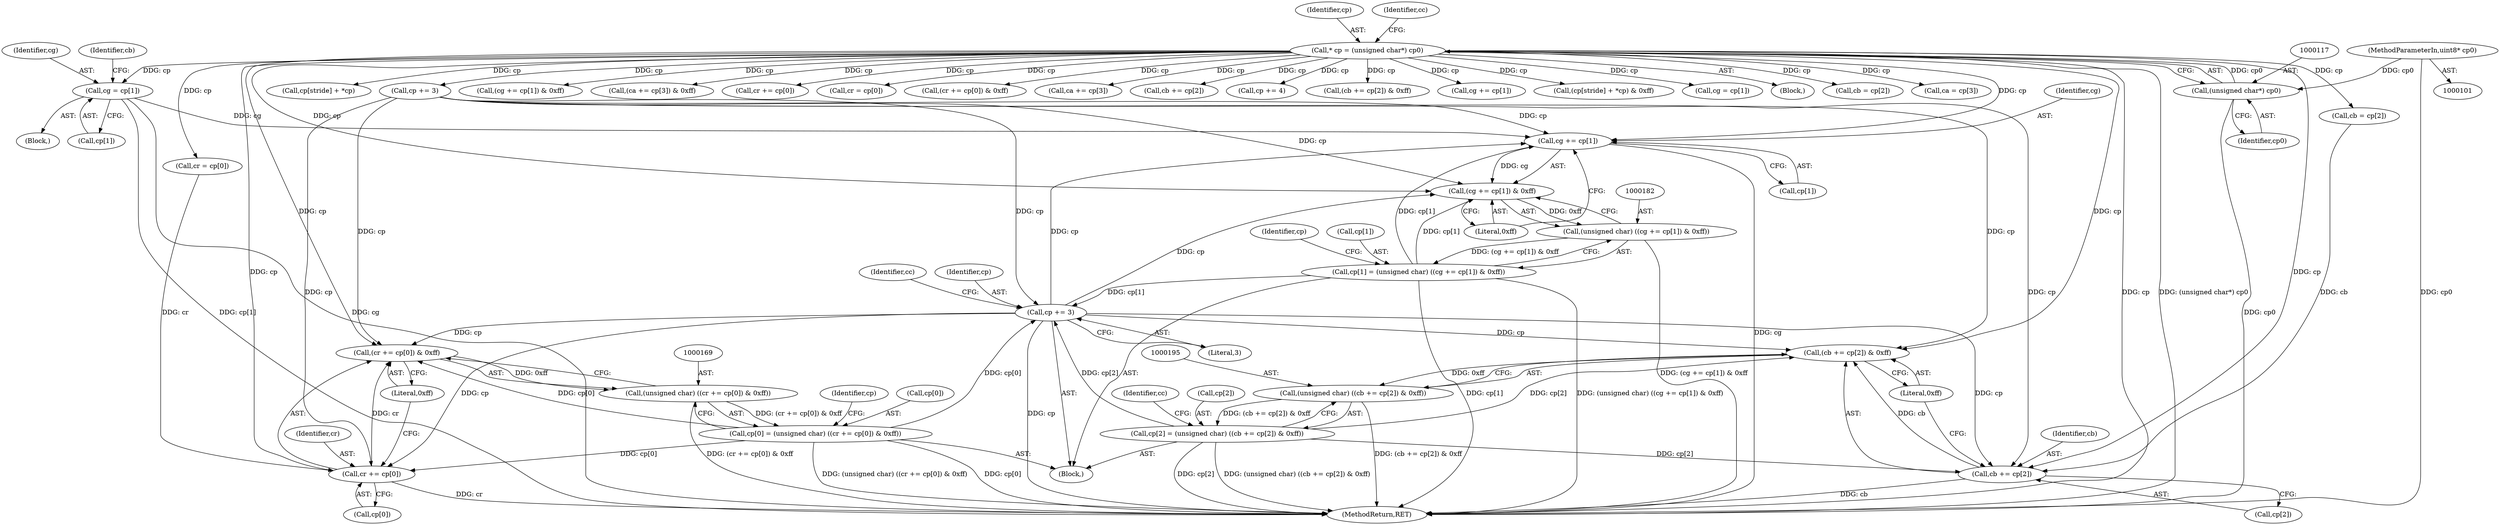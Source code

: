 digraph "0_libtiff_3ca657a8793dd011bf869695d72ad31c779c3cc1_7@array" {
"1000142" [label="(Call,cg = cp[1])"];
"1000114" [label="(Call,* cp = (unsigned char*) cp0)"];
"1000116" [label="(Call,(unsigned char*) cp0)"];
"1000103" [label="(MethodParameterIn,uint8* cp0)"];
"1000184" [label="(Call,cg += cp[1])"];
"1000183" [label="(Call,(cg += cp[1]) & 0xff)"];
"1000181" [label="(Call,(unsigned char) ((cg += cp[1]) & 0xff))"];
"1000177" [label="(Call,cp[1] = (unsigned char) ((cg += cp[1]) & 0xff))"];
"1000206" [label="(Call,cp += 3)"];
"1000170" [label="(Call,(cr += cp[0]) & 0xff)"];
"1000168" [label="(Call,(unsigned char) ((cr += cp[0]) & 0xff))"];
"1000164" [label="(Call,cp[0] = (unsigned char) ((cr += cp[0]) & 0xff))"];
"1000171" [label="(Call,cr += cp[0])"];
"1000196" [label="(Call,(cb += cp[2]) & 0xff)"];
"1000194" [label="(Call,(unsigned char) ((cb += cp[2]) & 0xff))"];
"1000190" [label="(Call,cp[2] = (unsigned char) ((cb += cp[2]) & 0xff))"];
"1000197" [label="(Call,cb += cp[2])"];
"1000185" [label="(Identifier,cg)"];
"1000324" [label="(Call,cp[stride] + *cp)"];
"1000198" [label="(Identifier,cb)"];
"1000197" [label="(Call,cb += cp[2])"];
"1000269" [label="(Call,(cg += cp[1]) & 0xff)"];
"1000295" [label="(Call,(ca += cp[3]) & 0xff)"];
"1000103" [label="(MethodParameterIn,uint8* cp0)"];
"1000116" [label="(Call,(unsigned char*) cp0)"];
"1000156" [label="(Call,cp += 3)"];
"1000163" [label="(Block,)"];
"1000202" [label="(Literal,0xff)"];
"1000191" [label="(Call,cp[2])"];
"1000161" [label="(Identifier,cc)"];
"1000115" [label="(Identifier,cp)"];
"1000142" [label="(Call,cg = cp[1])"];
"1000257" [label="(Call,cr += cp[0])"];
"1000122" [label="(Identifier,cc)"];
"1000177" [label="(Call,cp[1] = (unsigned char) ((cg += cp[1]) & 0xff))"];
"1000176" [label="(Literal,0xff)"];
"1000194" [label="(Call,(unsigned char) ((cb += cp[2]) & 0xff))"];
"1000199" [label="(Call,cp[2])"];
"1000179" [label="(Identifier,cp)"];
"1000189" [label="(Literal,0xff)"];
"1000204" [label="(Identifier,cc)"];
"1000148" [label="(Call,cb = cp[2])"];
"1000216" [label="(Call,cr = cp[0])"];
"1000136" [label="(Call,cr = cp[0])"];
"1000256" [label="(Call,(cr += cp[0]) & 0xff)"];
"1000192" [label="(Identifier,cp)"];
"1000170" [label="(Call,(cr += cp[0]) & 0xff)"];
"1000296" [label="(Call,ca += cp[3])"];
"1000165" [label="(Call,cp[0])"];
"1000168" [label="(Call,(unsigned char) ((cr += cp[0]) & 0xff))"];
"1000143" [label="(Identifier,cg)"];
"1000283" [label="(Call,cb += cp[2])"];
"1000242" [label="(Call,cp += 4)"];
"1000181" [label="(Call,(unsigned char) ((cg += cp[1]) & 0xff))"];
"1000134" [label="(Block,)"];
"1000196" [label="(Call,(cb += cp[2]) & 0xff)"];
"1000206" [label="(Call,cp += 3)"];
"1000282" [label="(Call,(cb += cp[2]) & 0xff)"];
"1000149" [label="(Identifier,cb)"];
"1000270" [label="(Call,cg += cp[1])"];
"1000323" [label="(Call,(cp[stride] + *cp) & 0xff)"];
"1000164" [label="(Call,cp[0] = (unsigned char) ((cr += cp[0]) & 0xff))"];
"1000184" [label="(Call,cg += cp[1])"];
"1000178" [label="(Call,cp[1])"];
"1000222" [label="(Call,cg = cp[1])"];
"1000190" [label="(Call,cp[2] = (unsigned char) ((cb += cp[2]) & 0xff))"];
"1000172" [label="(Identifier,cr)"];
"1000173" [label="(Call,cp[0])"];
"1000186" [label="(Call,cp[1])"];
"1000208" [label="(Literal,3)"];
"1000114" [label="(Call,* cp = (unsigned char*) cp0)"];
"1000337" [label="(MethodReturn,RET)"];
"1000183" [label="(Call,(cg += cp[1]) & 0xff)"];
"1000105" [label="(Block,)"];
"1000207" [label="(Identifier,cp)"];
"1000228" [label="(Call,cb = cp[2])"];
"1000118" [label="(Identifier,cp0)"];
"1000144" [label="(Call,cp[1])"];
"1000171" [label="(Call,cr += cp[0])"];
"1000234" [label="(Call,ca = cp[3])"];
"1000142" -> "1000134"  [label="AST: "];
"1000142" -> "1000144"  [label="CFG: "];
"1000143" -> "1000142"  [label="AST: "];
"1000144" -> "1000142"  [label="AST: "];
"1000149" -> "1000142"  [label="CFG: "];
"1000142" -> "1000337"  [label="DDG: cp[1]"];
"1000142" -> "1000337"  [label="DDG: cg"];
"1000114" -> "1000142"  [label="DDG: cp"];
"1000142" -> "1000184"  [label="DDG: cg"];
"1000114" -> "1000105"  [label="AST: "];
"1000114" -> "1000116"  [label="CFG: "];
"1000115" -> "1000114"  [label="AST: "];
"1000116" -> "1000114"  [label="AST: "];
"1000122" -> "1000114"  [label="CFG: "];
"1000114" -> "1000337"  [label="DDG: cp"];
"1000114" -> "1000337"  [label="DDG: (unsigned char*) cp0"];
"1000116" -> "1000114"  [label="DDG: cp0"];
"1000114" -> "1000136"  [label="DDG: cp"];
"1000114" -> "1000148"  [label="DDG: cp"];
"1000114" -> "1000156"  [label="DDG: cp"];
"1000114" -> "1000170"  [label="DDG: cp"];
"1000114" -> "1000171"  [label="DDG: cp"];
"1000114" -> "1000183"  [label="DDG: cp"];
"1000114" -> "1000184"  [label="DDG: cp"];
"1000114" -> "1000196"  [label="DDG: cp"];
"1000114" -> "1000197"  [label="DDG: cp"];
"1000114" -> "1000216"  [label="DDG: cp"];
"1000114" -> "1000222"  [label="DDG: cp"];
"1000114" -> "1000228"  [label="DDG: cp"];
"1000114" -> "1000234"  [label="DDG: cp"];
"1000114" -> "1000242"  [label="DDG: cp"];
"1000114" -> "1000256"  [label="DDG: cp"];
"1000114" -> "1000257"  [label="DDG: cp"];
"1000114" -> "1000269"  [label="DDG: cp"];
"1000114" -> "1000270"  [label="DDG: cp"];
"1000114" -> "1000282"  [label="DDG: cp"];
"1000114" -> "1000283"  [label="DDG: cp"];
"1000114" -> "1000295"  [label="DDG: cp"];
"1000114" -> "1000296"  [label="DDG: cp"];
"1000114" -> "1000323"  [label="DDG: cp"];
"1000114" -> "1000324"  [label="DDG: cp"];
"1000116" -> "1000118"  [label="CFG: "];
"1000117" -> "1000116"  [label="AST: "];
"1000118" -> "1000116"  [label="AST: "];
"1000116" -> "1000337"  [label="DDG: cp0"];
"1000103" -> "1000116"  [label="DDG: cp0"];
"1000103" -> "1000101"  [label="AST: "];
"1000103" -> "1000337"  [label="DDG: cp0"];
"1000184" -> "1000183"  [label="AST: "];
"1000184" -> "1000186"  [label="CFG: "];
"1000185" -> "1000184"  [label="AST: "];
"1000186" -> "1000184"  [label="AST: "];
"1000189" -> "1000184"  [label="CFG: "];
"1000184" -> "1000337"  [label="DDG: cg"];
"1000184" -> "1000183"  [label="DDG: cg"];
"1000177" -> "1000184"  [label="DDG: cp[1]"];
"1000156" -> "1000184"  [label="DDG: cp"];
"1000206" -> "1000184"  [label="DDG: cp"];
"1000183" -> "1000181"  [label="AST: "];
"1000183" -> "1000189"  [label="CFG: "];
"1000189" -> "1000183"  [label="AST: "];
"1000181" -> "1000183"  [label="CFG: "];
"1000183" -> "1000181"  [label="DDG: 0xff"];
"1000177" -> "1000183"  [label="DDG: cp[1]"];
"1000156" -> "1000183"  [label="DDG: cp"];
"1000206" -> "1000183"  [label="DDG: cp"];
"1000181" -> "1000177"  [label="AST: "];
"1000182" -> "1000181"  [label="AST: "];
"1000177" -> "1000181"  [label="CFG: "];
"1000181" -> "1000337"  [label="DDG: (cg += cp[1]) & 0xff"];
"1000181" -> "1000177"  [label="DDG: (cg += cp[1]) & 0xff"];
"1000177" -> "1000163"  [label="AST: "];
"1000178" -> "1000177"  [label="AST: "];
"1000192" -> "1000177"  [label="CFG: "];
"1000177" -> "1000337"  [label="DDG: cp[1]"];
"1000177" -> "1000337"  [label="DDG: (unsigned char) ((cg += cp[1]) & 0xff)"];
"1000177" -> "1000206"  [label="DDG: cp[1]"];
"1000206" -> "1000163"  [label="AST: "];
"1000206" -> "1000208"  [label="CFG: "];
"1000207" -> "1000206"  [label="AST: "];
"1000208" -> "1000206"  [label="AST: "];
"1000161" -> "1000206"  [label="CFG: "];
"1000206" -> "1000337"  [label="DDG: cp"];
"1000206" -> "1000170"  [label="DDG: cp"];
"1000206" -> "1000171"  [label="DDG: cp"];
"1000206" -> "1000196"  [label="DDG: cp"];
"1000206" -> "1000197"  [label="DDG: cp"];
"1000156" -> "1000206"  [label="DDG: cp"];
"1000190" -> "1000206"  [label="DDG: cp[2]"];
"1000164" -> "1000206"  [label="DDG: cp[0]"];
"1000170" -> "1000168"  [label="AST: "];
"1000170" -> "1000176"  [label="CFG: "];
"1000171" -> "1000170"  [label="AST: "];
"1000176" -> "1000170"  [label="AST: "];
"1000168" -> "1000170"  [label="CFG: "];
"1000170" -> "1000168"  [label="DDG: 0xff"];
"1000171" -> "1000170"  [label="DDG: cr"];
"1000156" -> "1000170"  [label="DDG: cp"];
"1000164" -> "1000170"  [label="DDG: cp[0]"];
"1000168" -> "1000164"  [label="AST: "];
"1000169" -> "1000168"  [label="AST: "];
"1000164" -> "1000168"  [label="CFG: "];
"1000168" -> "1000337"  [label="DDG: (cr += cp[0]) & 0xff"];
"1000168" -> "1000164"  [label="DDG: (cr += cp[0]) & 0xff"];
"1000164" -> "1000163"  [label="AST: "];
"1000165" -> "1000164"  [label="AST: "];
"1000179" -> "1000164"  [label="CFG: "];
"1000164" -> "1000337"  [label="DDG: (unsigned char) ((cr += cp[0]) & 0xff)"];
"1000164" -> "1000337"  [label="DDG: cp[0]"];
"1000164" -> "1000171"  [label="DDG: cp[0]"];
"1000171" -> "1000173"  [label="CFG: "];
"1000172" -> "1000171"  [label="AST: "];
"1000173" -> "1000171"  [label="AST: "];
"1000176" -> "1000171"  [label="CFG: "];
"1000171" -> "1000337"  [label="DDG: cr"];
"1000136" -> "1000171"  [label="DDG: cr"];
"1000156" -> "1000171"  [label="DDG: cp"];
"1000196" -> "1000194"  [label="AST: "];
"1000196" -> "1000202"  [label="CFG: "];
"1000197" -> "1000196"  [label="AST: "];
"1000202" -> "1000196"  [label="AST: "];
"1000194" -> "1000196"  [label="CFG: "];
"1000196" -> "1000194"  [label="DDG: 0xff"];
"1000197" -> "1000196"  [label="DDG: cb"];
"1000156" -> "1000196"  [label="DDG: cp"];
"1000190" -> "1000196"  [label="DDG: cp[2]"];
"1000194" -> "1000190"  [label="AST: "];
"1000195" -> "1000194"  [label="AST: "];
"1000190" -> "1000194"  [label="CFG: "];
"1000194" -> "1000337"  [label="DDG: (cb += cp[2]) & 0xff"];
"1000194" -> "1000190"  [label="DDG: (cb += cp[2]) & 0xff"];
"1000190" -> "1000163"  [label="AST: "];
"1000191" -> "1000190"  [label="AST: "];
"1000204" -> "1000190"  [label="CFG: "];
"1000190" -> "1000337"  [label="DDG: (unsigned char) ((cb += cp[2]) & 0xff)"];
"1000190" -> "1000337"  [label="DDG: cp[2]"];
"1000190" -> "1000197"  [label="DDG: cp[2]"];
"1000197" -> "1000199"  [label="CFG: "];
"1000198" -> "1000197"  [label="AST: "];
"1000199" -> "1000197"  [label="AST: "];
"1000202" -> "1000197"  [label="CFG: "];
"1000197" -> "1000337"  [label="DDG: cb"];
"1000148" -> "1000197"  [label="DDG: cb"];
"1000156" -> "1000197"  [label="DDG: cp"];
}
